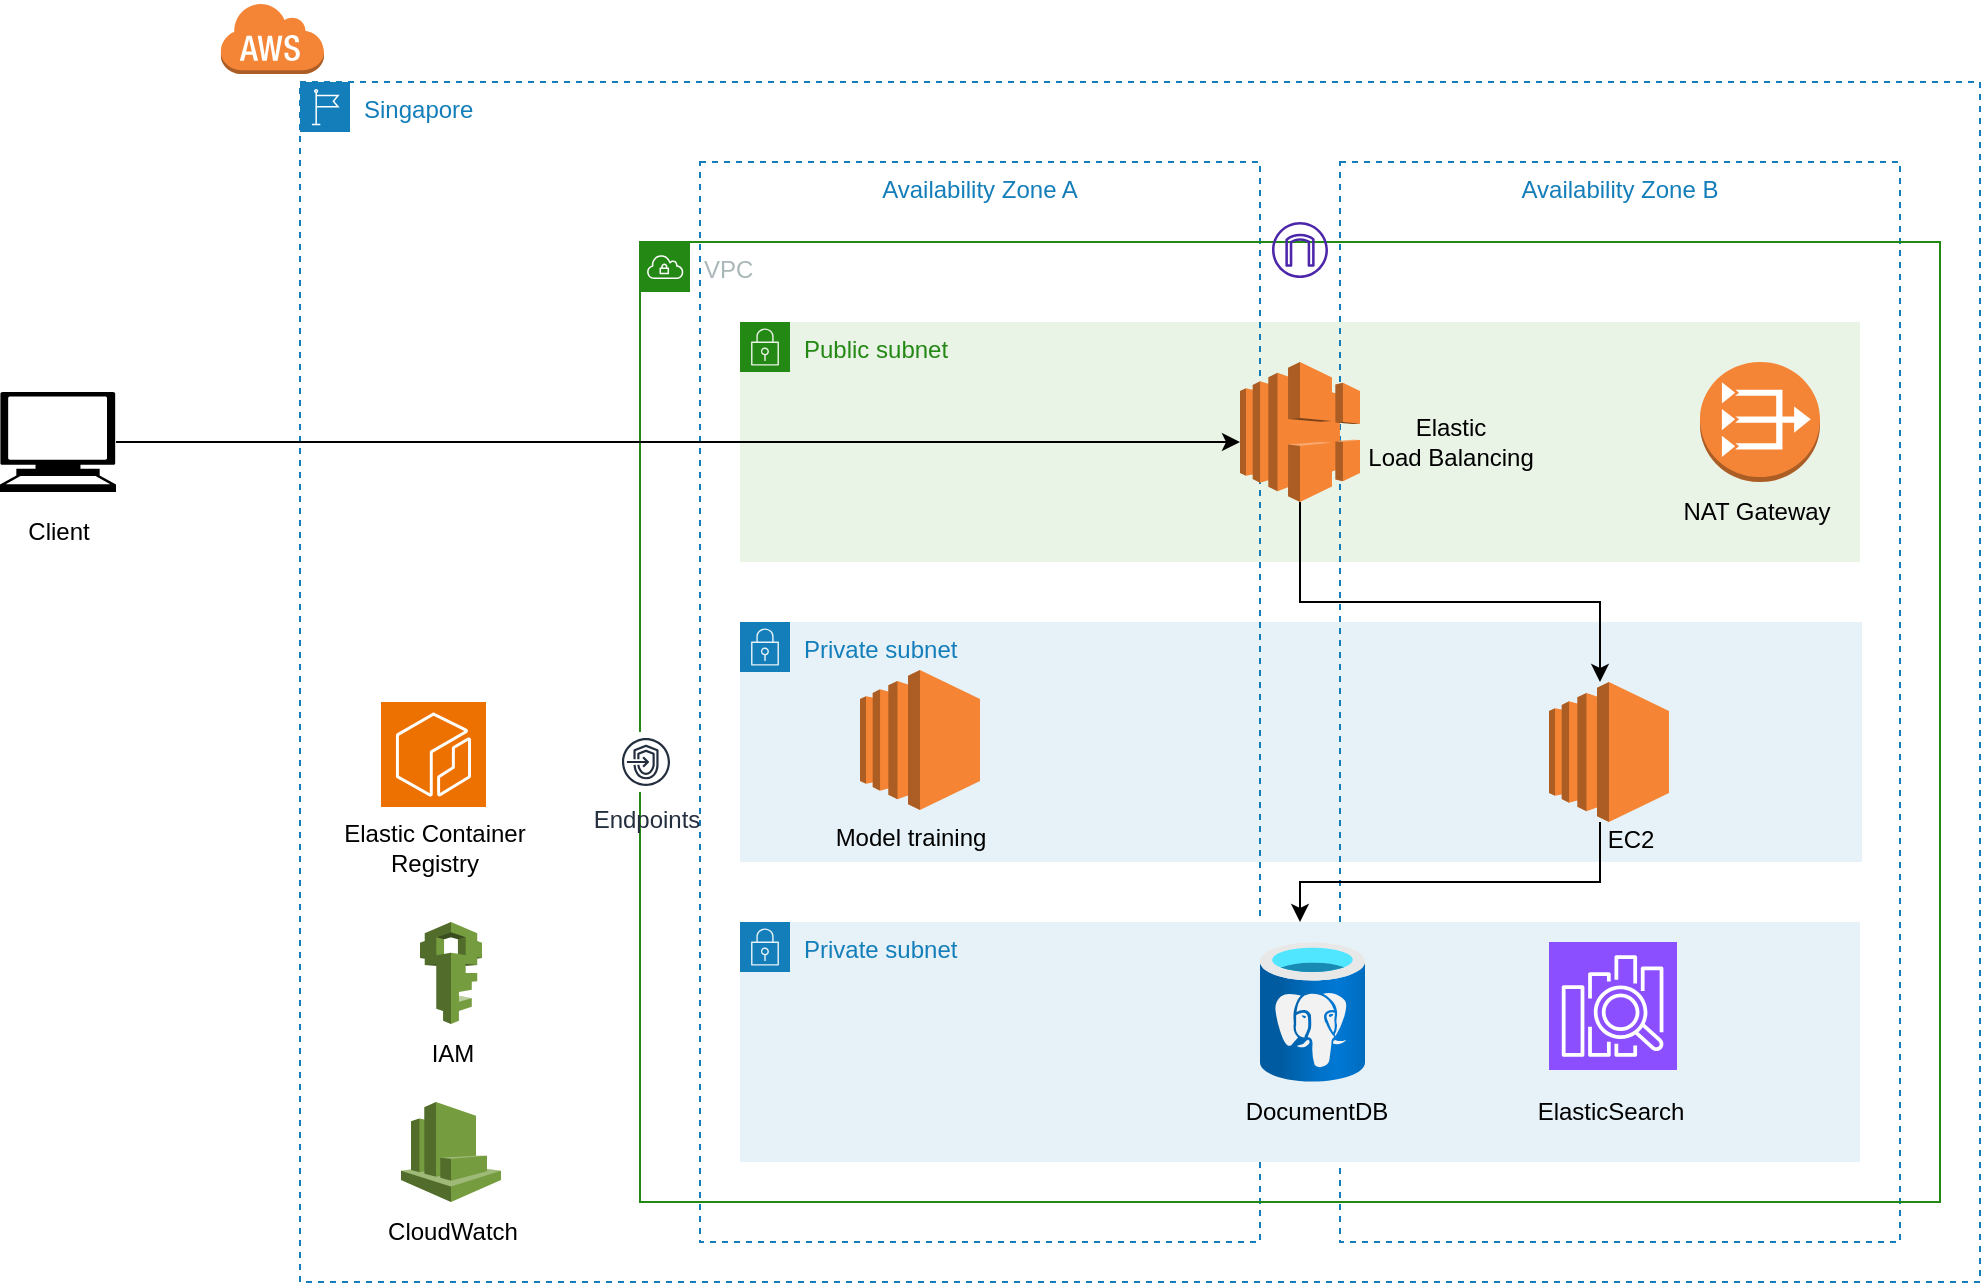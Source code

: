 <mxfile version="22.0.0" type="github">
  <diagram name="Page-1" id="l9YZu9mIyAMlCMDrtVT4">
    <mxGraphModel dx="2469" dy="799" grid="1" gridSize="10" guides="1" tooltips="1" connect="1" arrows="1" fold="1" page="1" pageScale="1" pageWidth="850" pageHeight="1100" math="0" shadow="0">
      <root>
        <mxCell id="0" />
        <mxCell id="1" parent="0" />
        <mxCell id="i8amOK9L9qdCyyJ3UUeL-33" value="Public subnet" style="points=[[0,0],[0.25,0],[0.5,0],[0.75,0],[1,0],[1,0.25],[1,0.5],[1,0.75],[1,1],[0.75,1],[0.5,1],[0.25,1],[0,1],[0,0.75],[0,0.5],[0,0.25]];outlineConnect=0;gradientColor=none;html=1;whiteSpace=wrap;fontSize=12;fontStyle=0;container=1;pointerEvents=0;collapsible=0;recursiveResize=0;shape=mxgraph.aws4.group;grIcon=mxgraph.aws4.group_security_group;grStroke=0;strokeColor=#248814;fillColor=#E9F3E6;verticalAlign=top;align=left;spacingLeft=30;fontColor=#248814;dashed=0;" vertex="1" parent="1">
          <mxGeometry x="140" y="200" width="560" height="120" as="geometry" />
        </mxCell>
        <mxCell id="i8amOK9L9qdCyyJ3UUeL-34" value="Elastic&lt;br&gt;Load Balancing" style="text;html=1;align=center;verticalAlign=middle;resizable=0;points=[];autosize=1;strokeColor=none;fillColor=none;" vertex="1" parent="i8amOK9L9qdCyyJ3UUeL-33">
          <mxGeometry x="300" y="40" width="110" height="40" as="geometry" />
        </mxCell>
        <mxCell id="i8amOK9L9qdCyyJ3UUeL-1" value="Private subnet" style="points=[[0,0],[0.25,0],[0.5,0],[0.75,0],[1,0],[1,0.25],[1,0.5],[1,0.75],[1,1],[0.75,1],[0.5,1],[0.25,1],[0,1],[0,0.75],[0,0.5],[0,0.25]];outlineConnect=0;gradientColor=none;html=1;whiteSpace=wrap;fontSize=12;fontStyle=0;container=1;pointerEvents=0;collapsible=0;recursiveResize=0;shape=mxgraph.aws4.group;grIcon=mxgraph.aws4.group_security_group;grStroke=0;strokeColor=#147EBA;fillColor=#E6F2F8;verticalAlign=top;align=left;spacingLeft=30;fontColor=#147EBA;dashed=0;" vertex="1" parent="1">
          <mxGeometry x="140" y="350" width="561" height="120" as="geometry" />
        </mxCell>
        <mxCell id="i8amOK9L9qdCyyJ3UUeL-2" value="Singapore" style="points=[[0,0],[0.25,0],[0.5,0],[0.75,0],[1,0],[1,0.25],[1,0.5],[1,0.75],[1,1],[0.75,1],[0.5,1],[0.25,1],[0,1],[0,0.75],[0,0.5],[0,0.25]];outlineConnect=0;gradientColor=none;html=1;whiteSpace=wrap;fontSize=12;fontStyle=0;container=1;pointerEvents=0;collapsible=0;recursiveResize=0;shape=mxgraph.aws4.group;grIcon=mxgraph.aws4.group_region;strokeColor=#147EBA;fillColor=none;verticalAlign=top;align=left;spacingLeft=30;fontColor=#147EBA;dashed=1;" vertex="1" parent="1">
          <mxGeometry x="-80" y="80" width="840" height="600" as="geometry" />
        </mxCell>
        <mxCell id="i8amOK9L9qdCyyJ3UUeL-5" value="Availability Zone A" style="fillColor=none;strokeColor=#147EBA;dashed=1;verticalAlign=top;fontStyle=0;fontColor=#147EBA;whiteSpace=wrap;html=1;" vertex="1" parent="i8amOK9L9qdCyyJ3UUeL-2">
          <mxGeometry x="200" y="40" width="280" height="540" as="geometry" />
        </mxCell>
        <mxCell id="i8amOK9L9qdCyyJ3UUeL-4" value="Availability Zone B" style="fillColor=none;strokeColor=#147EBA;dashed=1;verticalAlign=top;fontStyle=0;fontColor=#147EBA;whiteSpace=wrap;html=1;" vertex="1" parent="i8amOK9L9qdCyyJ3UUeL-2">
          <mxGeometry x="520" y="40" width="280" height="540" as="geometry" />
        </mxCell>
        <mxCell id="i8amOK9L9qdCyyJ3UUeL-6" value="Private subnet" style="points=[[0,0],[0.25,0],[0.5,0],[0.75,0],[1,0],[1,0.25],[1,0.5],[1,0.75],[1,1],[0.75,1],[0.5,1],[0.25,1],[0,1],[0,0.75],[0,0.5],[0,0.25]];outlineConnect=0;gradientColor=none;html=1;whiteSpace=wrap;fontSize=12;fontStyle=0;container=1;pointerEvents=0;collapsible=0;recursiveResize=0;shape=mxgraph.aws4.group;grIcon=mxgraph.aws4.group_security_group;grStroke=0;strokeColor=#147EBA;fillColor=#E6F2F8;verticalAlign=top;align=left;spacingLeft=30;fontColor=#147EBA;dashed=0;" vertex="1" parent="i8amOK9L9qdCyyJ3UUeL-2">
          <mxGeometry x="220" y="420" width="560" height="120" as="geometry" />
        </mxCell>
        <mxCell id="i8amOK9L9qdCyyJ3UUeL-7" value="VPC" style="points=[[0,0],[0.25,0],[0.5,0],[0.75,0],[1,0],[1,0.25],[1,0.5],[1,0.75],[1,1],[0.75,1],[0.5,1],[0.25,1],[0,1],[0,0.75],[0,0.5],[0,0.25]];outlineConnect=0;gradientColor=none;html=1;whiteSpace=wrap;fontSize=12;fontStyle=0;container=1;pointerEvents=0;collapsible=0;recursiveResize=0;shape=mxgraph.aws4.group;grIcon=mxgraph.aws4.group_vpc;strokeColor=#248814;fillColor=none;verticalAlign=top;align=left;spacingLeft=30;fontColor=#AAB7B8;dashed=0;" vertex="1" parent="i8amOK9L9qdCyyJ3UUeL-2">
          <mxGeometry x="170" y="80" width="650" height="480" as="geometry" />
        </mxCell>
        <mxCell id="i8amOK9L9qdCyyJ3UUeL-8" value="" style="outlineConnect=0;dashed=0;verticalLabelPosition=bottom;verticalAlign=top;align=center;html=1;shape=mxgraph.aws3.ec2;fillColor=#F58534;gradientColor=none;" vertex="1" parent="i8amOK9L9qdCyyJ3UUeL-7">
          <mxGeometry x="454.5" y="220" width="60" height="70" as="geometry" />
        </mxCell>
        <mxCell id="i8amOK9L9qdCyyJ3UUeL-14" value="DocumentDB" style="text;html=1;align=center;verticalAlign=middle;resizable=0;points=[];autosize=1;strokeColor=none;fillColor=none;" vertex="1" parent="i8amOK9L9qdCyyJ3UUeL-7">
          <mxGeometry x="293" y="420" width="90" height="30" as="geometry" />
        </mxCell>
        <mxCell id="i8amOK9L9qdCyyJ3UUeL-42" value="NAT Gateway" style="text;html=1;align=center;verticalAlign=middle;resizable=0;points=[];autosize=1;strokeColor=none;fillColor=none;" vertex="1" parent="i8amOK9L9qdCyyJ3UUeL-7">
          <mxGeometry x="507.5" y="120" width="100" height="30" as="geometry" />
        </mxCell>
        <mxCell id="i8amOK9L9qdCyyJ3UUeL-45" value="" style="sketch=0;points=[[0,0,0],[0.25,0,0],[0.5,0,0],[0.75,0,0],[1,0,0],[0,1,0],[0.25,1,0],[0.5,1,0],[0.75,1,0],[1,1,0],[0,0.25,0],[0,0.5,0],[0,0.75,0],[1,0.25,0],[1,0.5,0],[1,0.75,0]];outlineConnect=0;fontColor=#232F3E;fillColor=#8C4FFF;strokeColor=#ffffff;dashed=0;verticalLabelPosition=bottom;verticalAlign=top;align=center;html=1;fontSize=12;fontStyle=0;aspect=fixed;shape=mxgraph.aws4.resourceIcon;resIcon=mxgraph.aws4.elasticsearch_service;" vertex="1" parent="i8amOK9L9qdCyyJ3UUeL-7">
          <mxGeometry x="454.5" y="350" width="64" height="64" as="geometry" />
        </mxCell>
        <mxCell id="i8amOK9L9qdCyyJ3UUeL-16" value="" style="outlineConnect=0;dashed=0;verticalLabelPosition=bottom;verticalAlign=top;align=center;html=1;shape=mxgraph.aws3.ec2;fillColor=#F58534;gradientColor=none;" vertex="1" parent="i8amOK9L9qdCyyJ3UUeL-2">
          <mxGeometry x="280" y="294" width="60" height="70" as="geometry" />
        </mxCell>
        <mxCell id="i8amOK9L9qdCyyJ3UUeL-17" value="" style="edgeStyle=orthogonalEdgeStyle;rounded=0;orthogonalLoop=1;jettySize=auto;html=1;" edge="1" parent="i8amOK9L9qdCyyJ3UUeL-2" source="i8amOK9L9qdCyyJ3UUeL-8" target="i8amOK9L9qdCyyJ3UUeL-6">
          <mxGeometry relative="1" as="geometry">
            <Array as="points">
              <mxPoint x="650" y="400" />
              <mxPoint x="500" y="400" />
            </Array>
          </mxGeometry>
        </mxCell>
        <mxCell id="i8amOK9L9qdCyyJ3UUeL-18" value="" style="outlineConnect=0;dashed=0;verticalLabelPosition=bottom;verticalAlign=top;align=center;html=1;shape=mxgraph.aws3.cloudwatch;fillColor=#759C3E;gradientColor=none;" vertex="1" parent="i8amOK9L9qdCyyJ3UUeL-2">
          <mxGeometry x="50.5" y="510" width="50" height="50" as="geometry" />
        </mxCell>
        <mxCell id="i8amOK9L9qdCyyJ3UUeL-19" value="" style="outlineConnect=0;dashed=0;verticalLabelPosition=bottom;verticalAlign=top;align=center;html=1;shape=mxgraph.aws3.iam;fillColor=#759C3E;gradientColor=none;" vertex="1" parent="i8amOK9L9qdCyyJ3UUeL-2">
          <mxGeometry x="60" y="420" width="31" height="51" as="geometry" />
        </mxCell>
        <mxCell id="i8amOK9L9qdCyyJ3UUeL-23" value="Endpoints" style="sketch=0;outlineConnect=0;fontColor=#232F3E;gradientColor=none;strokeColor=#232F3E;fillColor=#ffffff;dashed=0;verticalLabelPosition=bottom;verticalAlign=top;align=center;html=1;fontSize=12;fontStyle=0;aspect=fixed;shape=mxgraph.aws4.resourceIcon;resIcon=mxgraph.aws4.endpoints;" vertex="1" parent="i8amOK9L9qdCyyJ3UUeL-2">
          <mxGeometry x="158" y="325" width="30" height="30" as="geometry" />
        </mxCell>
        <mxCell id="i8amOK9L9qdCyyJ3UUeL-24" value="Elastic Container &lt;br&gt;Registry" style="text;html=1;align=center;verticalAlign=middle;resizable=0;points=[];autosize=1;strokeColor=none;fillColor=none;" vertex="1" parent="i8amOK9L9qdCyyJ3UUeL-2">
          <mxGeometry x="11.75" y="363" width="110" height="40" as="geometry" />
        </mxCell>
        <mxCell id="i8amOK9L9qdCyyJ3UUeL-26" value="IAM" style="text;html=1;align=center;verticalAlign=middle;resizable=0;points=[];autosize=1;strokeColor=none;fillColor=none;" vertex="1" parent="i8amOK9L9qdCyyJ3UUeL-2">
          <mxGeometry x="55.5" y="471" width="40" height="30" as="geometry" />
        </mxCell>
        <mxCell id="i8amOK9L9qdCyyJ3UUeL-27" value="CloudWatch" style="text;html=1;align=center;verticalAlign=middle;resizable=0;points=[];autosize=1;strokeColor=none;fillColor=none;" vertex="1" parent="i8amOK9L9qdCyyJ3UUeL-2">
          <mxGeometry x="30.5" y="560" width="90" height="30" as="geometry" />
        </mxCell>
        <mxCell id="i8amOK9L9qdCyyJ3UUeL-28" value="" style="sketch=0;outlineConnect=0;fontColor=#232F3E;gradientColor=none;fillColor=#4D27AA;strokeColor=none;dashed=0;verticalLabelPosition=bottom;verticalAlign=top;align=center;html=1;fontSize=12;fontStyle=0;aspect=fixed;pointerEvents=1;shape=mxgraph.aws4.internet_gateway;" vertex="1" parent="i8amOK9L9qdCyyJ3UUeL-2">
          <mxGeometry x="486" y="70" width="28" height="28" as="geometry" />
        </mxCell>
        <mxCell id="i8amOK9L9qdCyyJ3UUeL-29" value="Model training" style="text;html=1;align=center;verticalAlign=middle;resizable=0;points=[];autosize=1;strokeColor=none;fillColor=none;" vertex="1" parent="i8amOK9L9qdCyyJ3UUeL-2">
          <mxGeometry x="255" y="362.5" width="100" height="30" as="geometry" />
        </mxCell>
        <mxCell id="i8amOK9L9qdCyyJ3UUeL-30" value="EC2" style="text;html=1;align=center;verticalAlign=middle;resizable=0;points=[];autosize=1;strokeColor=none;fillColor=none;" vertex="1" parent="i8amOK9L9qdCyyJ3UUeL-2">
          <mxGeometry x="640" y="364" width="50" height="30" as="geometry" />
        </mxCell>
        <mxCell id="i8amOK9L9qdCyyJ3UUeL-40" value="" style="outlineConnect=0;dashed=0;verticalLabelPosition=bottom;verticalAlign=top;align=center;html=1;shape=mxgraph.aws3.vpc_nat_gateway;fillColor=#F58536;gradientColor=none;" vertex="1" parent="i8amOK9L9qdCyyJ3UUeL-2">
          <mxGeometry x="700" y="140" width="60" height="60" as="geometry" />
        </mxCell>
        <mxCell id="i8amOK9L9qdCyyJ3UUeL-44" value="" style="image;aspect=fixed;html=1;points=[];align=center;fontSize=12;image=img/lib/azure2/databases/Azure_Database_PostgreSQL_Server.svg;" vertex="1" parent="i8amOK9L9qdCyyJ3UUeL-2">
          <mxGeometry x="480" y="430" width="52.5" height="70" as="geometry" />
        </mxCell>
        <mxCell id="i8amOK9L9qdCyyJ3UUeL-46" value="ElasticSearch" style="text;html=1;align=center;verticalAlign=middle;resizable=0;points=[];autosize=1;strokeColor=none;fillColor=none;" vertex="1" parent="i8amOK9L9qdCyyJ3UUeL-2">
          <mxGeometry x="605" y="500" width="100" height="30" as="geometry" />
        </mxCell>
        <mxCell id="i8amOK9L9qdCyyJ3UUeL-47" value="" style="sketch=0;points=[[0,0,0],[0.25,0,0],[0.5,0,0],[0.75,0,0],[1,0,0],[0,1,0],[0.25,1,0],[0.5,1,0],[0.75,1,0],[1,1,0],[0,0.25,0],[0,0.5,0],[0,0.75,0],[1,0.25,0],[1,0.5,0],[1,0.75,0]];outlineConnect=0;fontColor=#232F3E;fillColor=#ED7100;strokeColor=#ffffff;dashed=0;verticalLabelPosition=bottom;verticalAlign=top;align=center;html=1;fontSize=12;fontStyle=0;aspect=fixed;shape=mxgraph.aws4.resourceIcon;resIcon=mxgraph.aws4.ecr;" vertex="1" parent="i8amOK9L9qdCyyJ3UUeL-2">
          <mxGeometry x="40.5" y="310" width="52.5" height="52.5" as="geometry" />
        </mxCell>
        <mxCell id="i8amOK9L9qdCyyJ3UUeL-31" value="" style="dashed=0;html=1;shape=mxgraph.aws3.cloud;fillColor=#F58536;gradientColor=none;dashed=0;" vertex="1" parent="1">
          <mxGeometry x="-120" y="40" width="52" height="36" as="geometry" />
        </mxCell>
        <mxCell id="i8amOK9L9qdCyyJ3UUeL-32" value="" style="shape=mxgraph.signs.tech.computer;html=1;pointerEvents=1;fillColor=#000000;strokeColor=none;verticalLabelPosition=bottom;verticalAlign=top;align=center;" vertex="1" parent="1">
          <mxGeometry x="-230" y="235" width="58" height="50" as="geometry" />
        </mxCell>
        <mxCell id="i8amOK9L9qdCyyJ3UUeL-36" style="edgeStyle=orthogonalEdgeStyle;rounded=0;orthogonalLoop=1;jettySize=auto;html=1;" edge="1" parent="1" source="i8amOK9L9qdCyyJ3UUeL-37" target="i8amOK9L9qdCyyJ3UUeL-8">
          <mxGeometry relative="1" as="geometry">
            <Array as="points">
              <mxPoint x="420" y="340" />
              <mxPoint x="570" y="340" />
            </Array>
          </mxGeometry>
        </mxCell>
        <mxCell id="i8amOK9L9qdCyyJ3UUeL-37" value="" style="outlineConnect=0;dashed=0;verticalLabelPosition=bottom;verticalAlign=top;align=center;html=1;shape=mxgraph.aws3.elastic_load_balancing;fillColor=#F58534;gradientColor=none;" vertex="1" parent="1">
          <mxGeometry x="390" y="220" width="60" height="70" as="geometry" />
        </mxCell>
        <mxCell id="i8amOK9L9qdCyyJ3UUeL-38" style="edgeStyle=orthogonalEdgeStyle;rounded=0;orthogonalLoop=1;jettySize=auto;html=1;" edge="1" parent="1" source="i8amOK9L9qdCyyJ3UUeL-32" target="i8amOK9L9qdCyyJ3UUeL-37">
          <mxGeometry relative="1" as="geometry">
            <Array as="points">
              <mxPoint x="250" y="260" />
              <mxPoint x="250" y="260" />
            </Array>
          </mxGeometry>
        </mxCell>
        <mxCell id="i8amOK9L9qdCyyJ3UUeL-39" value="Client" style="text;html=1;align=center;verticalAlign=middle;resizable=0;points=[];autosize=1;strokeColor=none;fillColor=none;" vertex="1" parent="1">
          <mxGeometry x="-226" y="290" width="50" height="30" as="geometry" />
        </mxCell>
      </root>
    </mxGraphModel>
  </diagram>
</mxfile>
